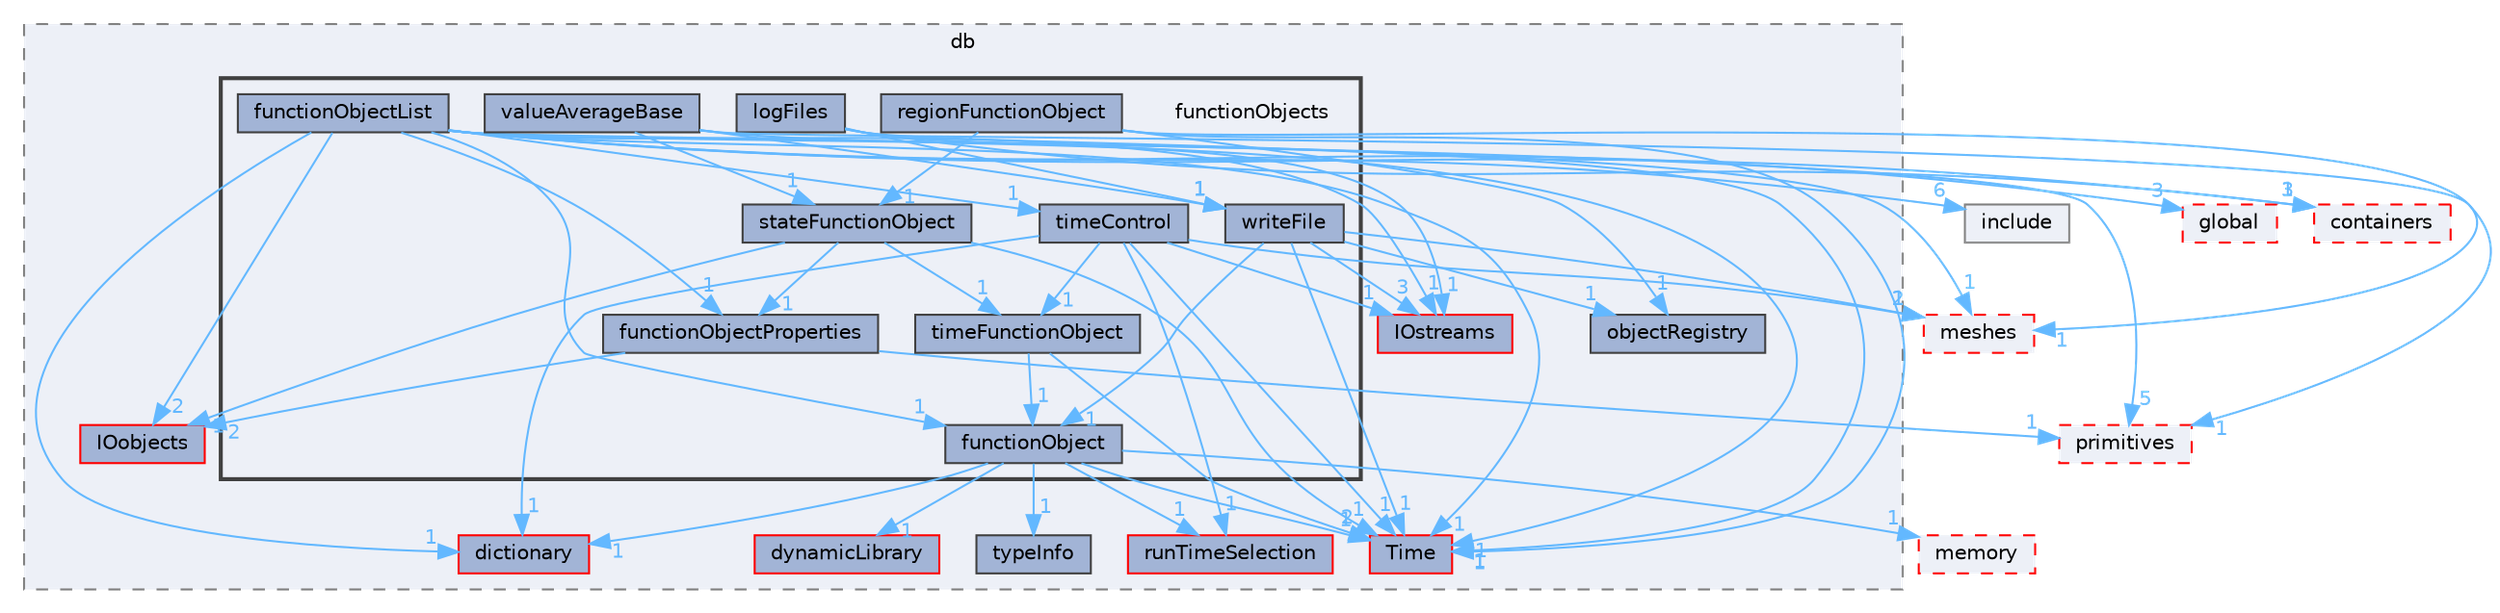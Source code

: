 digraph "src/OpenFOAM/db/functionObjects"
{
 // LATEX_PDF_SIZE
  bgcolor="transparent";
  edge [fontname=Helvetica,fontsize=10,labelfontname=Helvetica,labelfontsize=10];
  node [fontname=Helvetica,fontsize=10,shape=box,height=0.2,width=0.4];
  compound=true
  subgraph clusterdir_63c634f7a7cfd679ac26c67fb30fc32f {
    graph [ bgcolor="#edf0f7", pencolor="grey50", label="db", fontname=Helvetica,fontsize=10 style="filled,dashed", URL="dir_63c634f7a7cfd679ac26c67fb30fc32f.html",tooltip=""]
  dir_43e4f3d5f4ba74ef6e29186317ac2bae [label="dictionary", fillcolor="#a2b4d6", color="red", style="filled", URL="dir_43e4f3d5f4ba74ef6e29186317ac2bae.html",tooltip=""];
  dir_44d37d0c4e72ffac3c5738348b92cda3 [label="typeInfo", fillcolor="#a2b4d6", color="grey25", style="filled", URL="dir_44d37d0c4e72ffac3c5738348b92cda3.html",tooltip=""];
  dir_466e4f5b4cc1582939ab4ceba36098d8 [label="IOstreams", fillcolor="#a2b4d6", color="red", style="filled", URL="dir_466e4f5b4cc1582939ab4ceba36098d8.html",tooltip=""];
  dir_65d267bb6b65740acaf7d5fe4aebd101 [label="dynamicLibrary", fillcolor="#a2b4d6", color="red", style="filled", URL="dir_65d267bb6b65740acaf7d5fe4aebd101.html",tooltip=""];
  dir_97107bb83a2a5bbfad7ddd584e3f301c [label="runTimeSelection", fillcolor="#a2b4d6", color="red", style="filled", URL="dir_97107bb83a2a5bbfad7ddd584e3f301c.html",tooltip=""];
  dir_cc10b28373a5cdb85fcb1ececb22619b [label="IOobjects", fillcolor="#a2b4d6", color="red", style="filled", URL="dir_cc10b28373a5cdb85fcb1ececb22619b.html",tooltip=""];
  dir_ec5b63092fb55ef516ddf05b3841c89d [label="Time", fillcolor="#a2b4d6", color="red", style="filled", URL="dir_ec5b63092fb55ef516ddf05b3841c89d.html",tooltip=""];
  dir_f80fc3e4842cbab48cb780bc6e6d033e [label="objectRegistry", fillcolor="#a2b4d6", color="grey25", style="filled", URL="dir_f80fc3e4842cbab48cb780bc6e6d033e.html",tooltip=""];
  subgraph clusterdir_b1391b8691e21d3cff54e51a698f3c2b {
    graph [ bgcolor="#edf0f7", pencolor="grey25", label="", fontname=Helvetica,fontsize=10 style="filled,bold", URL="dir_b1391b8691e21d3cff54e51a698f3c2b.html",tooltip=""]
    dir_b1391b8691e21d3cff54e51a698f3c2b [shape=plaintext, label="functionObjects"];
  dir_54771b73ae8d00c119965aead573f78a [label="functionObject", fillcolor="#a2b4d6", color="grey25", style="filled", URL="dir_54771b73ae8d00c119965aead573f78a.html",tooltip=""];
  dir_11e3bd0f10a83b07d4e15684491ae9c4 [label="functionObjectList", fillcolor="#a2b4d6", color="grey25", style="filled", URL="dir_11e3bd0f10a83b07d4e15684491ae9c4.html",tooltip=""];
  dir_f58231813ed83ee40b99f7c999c772b9 [label="functionObjectProperties", fillcolor="#a2b4d6", color="grey25", style="filled", URL="dir_f58231813ed83ee40b99f7c999c772b9.html",tooltip=""];
  dir_cca9b9285a45c7891792aa612b963fcb [label="logFiles", fillcolor="#a2b4d6", color="grey25", style="filled", URL="dir_cca9b9285a45c7891792aa612b963fcb.html",tooltip=""];
  dir_f8363c5cc1033c6f991ab7c82c384c85 [label="regionFunctionObject", fillcolor="#a2b4d6", color="grey25", style="filled", URL="dir_f8363c5cc1033c6f991ab7c82c384c85.html",tooltip=""];
  dir_b92674affa4fa2dbd45d83e14204b18d [label="stateFunctionObject", fillcolor="#a2b4d6", color="grey25", style="filled", URL="dir_b92674affa4fa2dbd45d83e14204b18d.html",tooltip=""];
  dir_fbbffa4219cffdcb8db6926ee9f2cf4a [label="timeControl", fillcolor="#a2b4d6", color="grey25", style="filled", URL="dir_fbbffa4219cffdcb8db6926ee9f2cf4a.html",tooltip=""];
  dir_d3ec34e305ac3b9a206e877f8beb48bc [label="timeFunctionObject", fillcolor="#a2b4d6", color="grey25", style="filled", URL="dir_d3ec34e305ac3b9a206e877f8beb48bc.html",tooltip=""];
  dir_857e839a486b20ded4bf23fa185f15f8 [label="valueAverageBase", fillcolor="#a2b4d6", color="grey25", style="filled", URL="dir_857e839a486b20ded4bf23fa185f15f8.html",tooltip=""];
  dir_bde5469f89c35603ee2033d988995560 [label="writeFile", fillcolor="#a2b4d6", color="grey25", style="filled", URL="dir_bde5469f89c35603ee2033d988995560.html",tooltip=""];
  }
  }
  dir_19d0872053bde092be81d7fe3f56cbf7 [label="containers", fillcolor="#edf0f7", color="red", style="filled,dashed", URL="dir_19d0872053bde092be81d7fe3f56cbf7.html",tooltip=""];
  dir_385a22dcc2f7120acb0f1a7a832b3b8d [label="memory", fillcolor="#edf0f7", color="red", style="filled,dashed", URL="dir_385a22dcc2f7120acb0f1a7a832b3b8d.html",tooltip=""];
  dir_3e50f45338116b169052b428016851aa [label="primitives", fillcolor="#edf0f7", color="red", style="filled,dashed", URL="dir_3e50f45338116b169052b428016851aa.html",tooltip=""];
  dir_8583492183f4d27c76555f8f333dd07b [label="global", fillcolor="#edf0f7", color="red", style="filled,dashed", URL="dir_8583492183f4d27c76555f8f333dd07b.html",tooltip=""];
  dir_aa2423979fb45fc41c393a5db370ab21 [label="meshes", fillcolor="#edf0f7", color="red", style="filled,dashed", URL="dir_aa2423979fb45fc41c393a5db370ab21.html",tooltip=""];
  dir_e954e9f5966bc1c681a414ec8bd0ee15 [label="include", fillcolor="#edf0f7", color="grey50", style="filled", URL="dir_e954e9f5966bc1c681a414ec8bd0ee15.html",tooltip=""];
  dir_54771b73ae8d00c119965aead573f78a->dir_385a22dcc2f7120acb0f1a7a832b3b8d [headlabel="1", labeldistance=1.5 headhref="dir_001514_002352.html" href="dir_001514_002352.html" color="steelblue1" fontcolor="steelblue1"];
  dir_54771b73ae8d00c119965aead573f78a->dir_43e4f3d5f4ba74ef6e29186317ac2bae [headlabel="1", labeldistance=1.5 headhref="dir_001514_000924.html" href="dir_001514_000924.html" color="steelblue1" fontcolor="steelblue1"];
  dir_54771b73ae8d00c119965aead573f78a->dir_44d37d0c4e72ffac3c5738348b92cda3 [headlabel="1", labeldistance=1.5 headhref="dir_001514_004179.html" href="dir_001514_004179.html" color="steelblue1" fontcolor="steelblue1"];
  dir_54771b73ae8d00c119965aead573f78a->dir_65d267bb6b65740acaf7d5fe4aebd101 [headlabel="1", labeldistance=1.5 headhref="dir_001514_001084.html" href="dir_001514_001084.html" color="steelblue1" fontcolor="steelblue1"];
  dir_54771b73ae8d00c119965aead573f78a->dir_97107bb83a2a5bbfad7ddd584e3f301c [headlabel="1", labeldistance=1.5 headhref="dir_001514_003384.html" href="dir_001514_003384.html" color="steelblue1" fontcolor="steelblue1"];
  dir_54771b73ae8d00c119965aead573f78a->dir_ec5b63092fb55ef516ddf05b3841c89d [headlabel="1", labeldistance=1.5 headhref="dir_001514_004036.html" href="dir_001514_004036.html" color="steelblue1" fontcolor="steelblue1"];
  dir_11e3bd0f10a83b07d4e15684491ae9c4->dir_19d0872053bde092be81d7fe3f56cbf7 [headlabel="3", labeldistance=1.5 headhref="dir_001515_000669.html" href="dir_001515_000669.html" color="steelblue1" fontcolor="steelblue1"];
  dir_11e3bd0f10a83b07d4e15684491ae9c4->dir_3e50f45338116b169052b428016851aa [headlabel="5", labeldistance=1.5 headhref="dir_001515_003069.html" href="dir_001515_003069.html" color="steelblue1" fontcolor="steelblue1"];
  dir_11e3bd0f10a83b07d4e15684491ae9c4->dir_43e4f3d5f4ba74ef6e29186317ac2bae [headlabel="1", labeldistance=1.5 headhref="dir_001515_000924.html" href="dir_001515_000924.html" color="steelblue1" fontcolor="steelblue1"];
  dir_11e3bd0f10a83b07d4e15684491ae9c4->dir_466e4f5b4cc1582939ab4ceba36098d8 [headlabel="1", labeldistance=1.5 headhref="dir_001515_001967.html" href="dir_001515_001967.html" color="steelblue1" fontcolor="steelblue1"];
  dir_11e3bd0f10a83b07d4e15684491ae9c4->dir_54771b73ae8d00c119965aead573f78a [headlabel="1", labeldistance=1.5 headhref="dir_001515_001514.html" href="dir_001515_001514.html" color="steelblue1" fontcolor="steelblue1"];
  dir_11e3bd0f10a83b07d4e15684491ae9c4->dir_8583492183f4d27c76555f8f333dd07b [headlabel="3", labeldistance=1.5 headhref="dir_001515_001645.html" href="dir_001515_001645.html" color="steelblue1" fontcolor="steelblue1"];
  dir_11e3bd0f10a83b07d4e15684491ae9c4->dir_aa2423979fb45fc41c393a5db370ab21 [headlabel="1", labeldistance=1.5 headhref="dir_001515_002368.html" href="dir_001515_002368.html" color="steelblue1" fontcolor="steelblue1"];
  dir_11e3bd0f10a83b07d4e15684491ae9c4->dir_cc10b28373a5cdb85fcb1ececb22619b [headlabel="2", labeldistance=1.5 headhref="dir_001515_001964.html" href="dir_001515_001964.html" color="steelblue1" fontcolor="steelblue1"];
  dir_11e3bd0f10a83b07d4e15684491ae9c4->dir_e954e9f5966bc1c681a414ec8bd0ee15 [headlabel="6", labeldistance=1.5 headhref="dir_001515_001804.html" href="dir_001515_001804.html" color="steelblue1" fontcolor="steelblue1"];
  dir_11e3bd0f10a83b07d4e15684491ae9c4->dir_ec5b63092fb55ef516ddf05b3841c89d [headlabel="1", labeldistance=1.5 headhref="dir_001515_004036.html" href="dir_001515_004036.html" color="steelblue1" fontcolor="steelblue1"];
  dir_11e3bd0f10a83b07d4e15684491ae9c4->dir_f58231813ed83ee40b99f7c999c772b9 [headlabel="1", labeldistance=1.5 headhref="dir_001515_001516.html" href="dir_001515_001516.html" color="steelblue1" fontcolor="steelblue1"];
  dir_11e3bd0f10a83b07d4e15684491ae9c4->dir_fbbffa4219cffdcb8db6926ee9f2cf4a [headlabel="1", labeldistance=1.5 headhref="dir_001515_004038.html" href="dir_001515_004038.html" color="steelblue1" fontcolor="steelblue1"];
  dir_f58231813ed83ee40b99f7c999c772b9->dir_3e50f45338116b169052b428016851aa [headlabel="1", labeldistance=1.5 headhref="dir_001516_003069.html" href="dir_001516_003069.html" color="steelblue1" fontcolor="steelblue1"];
  dir_f58231813ed83ee40b99f7c999c772b9->dir_cc10b28373a5cdb85fcb1ececb22619b [headlabel="2", labeldistance=1.5 headhref="dir_001516_001964.html" href="dir_001516_001964.html" color="steelblue1" fontcolor="steelblue1"];
  dir_cca9b9285a45c7891792aa612b963fcb->dir_19d0872053bde092be81d7fe3f56cbf7 [headlabel="1", labeldistance=1.5 headhref="dir_002257_000669.html" href="dir_002257_000669.html" color="steelblue1" fontcolor="steelblue1"];
  dir_cca9b9285a45c7891792aa612b963fcb->dir_466e4f5b4cc1582939ab4ceba36098d8 [headlabel="1", labeldistance=1.5 headhref="dir_002257_001967.html" href="dir_002257_001967.html" color="steelblue1" fontcolor="steelblue1"];
  dir_cca9b9285a45c7891792aa612b963fcb->dir_bde5469f89c35603ee2033d988995560 [headlabel="1", labeldistance=1.5 headhref="dir_002257_004420.html" href="dir_002257_004420.html" color="steelblue1" fontcolor="steelblue1"];
  dir_cca9b9285a45c7891792aa612b963fcb->dir_ec5b63092fb55ef516ddf05b3841c89d [headlabel="1", labeldistance=1.5 headhref="dir_002257_004036.html" href="dir_002257_004036.html" color="steelblue1" fontcolor="steelblue1"];
  dir_f8363c5cc1033c6f991ab7c82c384c85->dir_aa2423979fb45fc41c393a5db370ab21 [headlabel="1", labeldistance=1.5 headhref="dir_003288_002368.html" href="dir_003288_002368.html" color="steelblue1" fontcolor="steelblue1"];
  dir_f8363c5cc1033c6f991ab7c82c384c85->dir_b92674affa4fa2dbd45d83e14204b18d [headlabel="1", labeldistance=1.5 headhref="dir_003288_003755.html" href="dir_003288_003755.html" color="steelblue1" fontcolor="steelblue1"];
  dir_f8363c5cc1033c6f991ab7c82c384c85->dir_ec5b63092fb55ef516ddf05b3841c89d [headlabel="1", labeldistance=1.5 headhref="dir_003288_004036.html" href="dir_003288_004036.html" color="steelblue1" fontcolor="steelblue1"];
  dir_f8363c5cc1033c6f991ab7c82c384c85->dir_f80fc3e4842cbab48cb780bc6e6d033e [headlabel="1", labeldistance=1.5 headhref="dir_003288_002674.html" href="dir_003288_002674.html" color="steelblue1" fontcolor="steelblue1"];
  dir_b92674affa4fa2dbd45d83e14204b18d->dir_cc10b28373a5cdb85fcb1ececb22619b [headlabel="1", labeldistance=1.5 headhref="dir_003755_001964.html" href="dir_003755_001964.html" color="steelblue1" fontcolor="steelblue1"];
  dir_b92674affa4fa2dbd45d83e14204b18d->dir_d3ec34e305ac3b9a206e877f8beb48bc [headlabel="1", labeldistance=1.5 headhref="dir_003755_004040.html" href="dir_003755_004040.html" color="steelblue1" fontcolor="steelblue1"];
  dir_b92674affa4fa2dbd45d83e14204b18d->dir_ec5b63092fb55ef516ddf05b3841c89d [headlabel="1", labeldistance=1.5 headhref="dir_003755_004036.html" href="dir_003755_004036.html" color="steelblue1" fontcolor="steelblue1"];
  dir_b92674affa4fa2dbd45d83e14204b18d->dir_f58231813ed83ee40b99f7c999c772b9 [headlabel="1", labeldistance=1.5 headhref="dir_003755_001516.html" href="dir_003755_001516.html" color="steelblue1" fontcolor="steelblue1"];
  dir_fbbffa4219cffdcb8db6926ee9f2cf4a->dir_43e4f3d5f4ba74ef6e29186317ac2bae [headlabel="1", labeldistance=1.5 headhref="dir_004038_000924.html" href="dir_004038_000924.html" color="steelblue1" fontcolor="steelblue1"];
  dir_fbbffa4219cffdcb8db6926ee9f2cf4a->dir_466e4f5b4cc1582939ab4ceba36098d8 [headlabel="1", labeldistance=1.5 headhref="dir_004038_001967.html" href="dir_004038_001967.html" color="steelblue1" fontcolor="steelblue1"];
  dir_fbbffa4219cffdcb8db6926ee9f2cf4a->dir_97107bb83a2a5bbfad7ddd584e3f301c [headlabel="1", labeldistance=1.5 headhref="dir_004038_003384.html" href="dir_004038_003384.html" color="steelblue1" fontcolor="steelblue1"];
  dir_fbbffa4219cffdcb8db6926ee9f2cf4a->dir_aa2423979fb45fc41c393a5db370ab21 [headlabel="2", labeldistance=1.5 headhref="dir_004038_002368.html" href="dir_004038_002368.html" color="steelblue1" fontcolor="steelblue1"];
  dir_fbbffa4219cffdcb8db6926ee9f2cf4a->dir_d3ec34e305ac3b9a206e877f8beb48bc [headlabel="1", labeldistance=1.5 headhref="dir_004038_004040.html" href="dir_004038_004040.html" color="steelblue1" fontcolor="steelblue1"];
  dir_fbbffa4219cffdcb8db6926ee9f2cf4a->dir_ec5b63092fb55ef516ddf05b3841c89d [headlabel="1", labeldistance=1.5 headhref="dir_004038_004036.html" href="dir_004038_004036.html" color="steelblue1" fontcolor="steelblue1"];
  dir_d3ec34e305ac3b9a206e877f8beb48bc->dir_54771b73ae8d00c119965aead573f78a [headlabel="1", labeldistance=1.5 headhref="dir_004040_001514.html" href="dir_004040_001514.html" color="steelblue1" fontcolor="steelblue1"];
  dir_d3ec34e305ac3b9a206e877f8beb48bc->dir_ec5b63092fb55ef516ddf05b3841c89d [headlabel="2", labeldistance=1.5 headhref="dir_004040_004036.html" href="dir_004040_004036.html" color="steelblue1" fontcolor="steelblue1"];
  dir_857e839a486b20ded4bf23fa185f15f8->dir_3e50f45338116b169052b428016851aa [headlabel="1", labeldistance=1.5 headhref="dir_004247_003069.html" href="dir_004247_003069.html" color="steelblue1" fontcolor="steelblue1"];
  dir_857e839a486b20ded4bf23fa185f15f8->dir_b92674affa4fa2dbd45d83e14204b18d [headlabel="1", labeldistance=1.5 headhref="dir_004247_003755.html" href="dir_004247_003755.html" color="steelblue1" fontcolor="steelblue1"];
  dir_857e839a486b20ded4bf23fa185f15f8->dir_bde5469f89c35603ee2033d988995560 [headlabel="1", labeldistance=1.5 headhref="dir_004247_004420.html" href="dir_004247_004420.html" color="steelblue1" fontcolor="steelblue1"];
  dir_857e839a486b20ded4bf23fa185f15f8->dir_ec5b63092fb55ef516ddf05b3841c89d [headlabel="1", labeldistance=1.5 headhref="dir_004247_004036.html" href="dir_004247_004036.html" color="steelblue1" fontcolor="steelblue1"];
  dir_bde5469f89c35603ee2033d988995560->dir_466e4f5b4cc1582939ab4ceba36098d8 [headlabel="3", labeldistance=1.5 headhref="dir_004420_001967.html" href="dir_004420_001967.html" color="steelblue1" fontcolor="steelblue1"];
  dir_bde5469f89c35603ee2033d988995560->dir_54771b73ae8d00c119965aead573f78a [headlabel="1", labeldistance=1.5 headhref="dir_004420_001514.html" href="dir_004420_001514.html" color="steelblue1" fontcolor="steelblue1"];
  dir_bde5469f89c35603ee2033d988995560->dir_aa2423979fb45fc41c393a5db370ab21 [headlabel="1", labeldistance=1.5 headhref="dir_004420_002368.html" href="dir_004420_002368.html" color="steelblue1" fontcolor="steelblue1"];
  dir_bde5469f89c35603ee2033d988995560->dir_ec5b63092fb55ef516ddf05b3841c89d [headlabel="1", labeldistance=1.5 headhref="dir_004420_004036.html" href="dir_004420_004036.html" color="steelblue1" fontcolor="steelblue1"];
  dir_bde5469f89c35603ee2033d988995560->dir_f80fc3e4842cbab48cb780bc6e6d033e [headlabel="1", labeldistance=1.5 headhref="dir_004420_002674.html" href="dir_004420_002674.html" color="steelblue1" fontcolor="steelblue1"];
}
